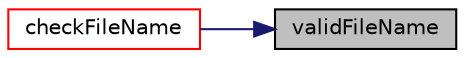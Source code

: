 digraph "validFileName"
{
 // LATEX_PDF_SIZE
  edge [fontname="Helvetica",fontsize="10",labelfontname="Helvetica",labelfontsize="10"];
  node [fontname="Helvetica",fontsize="10",shape=record];
  rankdir="RL";
  Node1 [label="validFileName",height=0.2,width=0.4,color="black", fillcolor="grey75", style="filled", fontcolor="black",tooltip="Is name is valid for a file?"];
  Node1 -> Node2 [dir="back",color="midnightblue",fontsize="10",style="solid",fontname="Helvetica"];
  Node2 [label="checkFileName",height=0.2,width=0.4,color="red", fillcolor="white", style="filled",URL="$classpFlow_1_1fileSystem.html#abeb262ada284c78abee69fd64c1700f6",tooltip="Is a valid file name?"];
}
